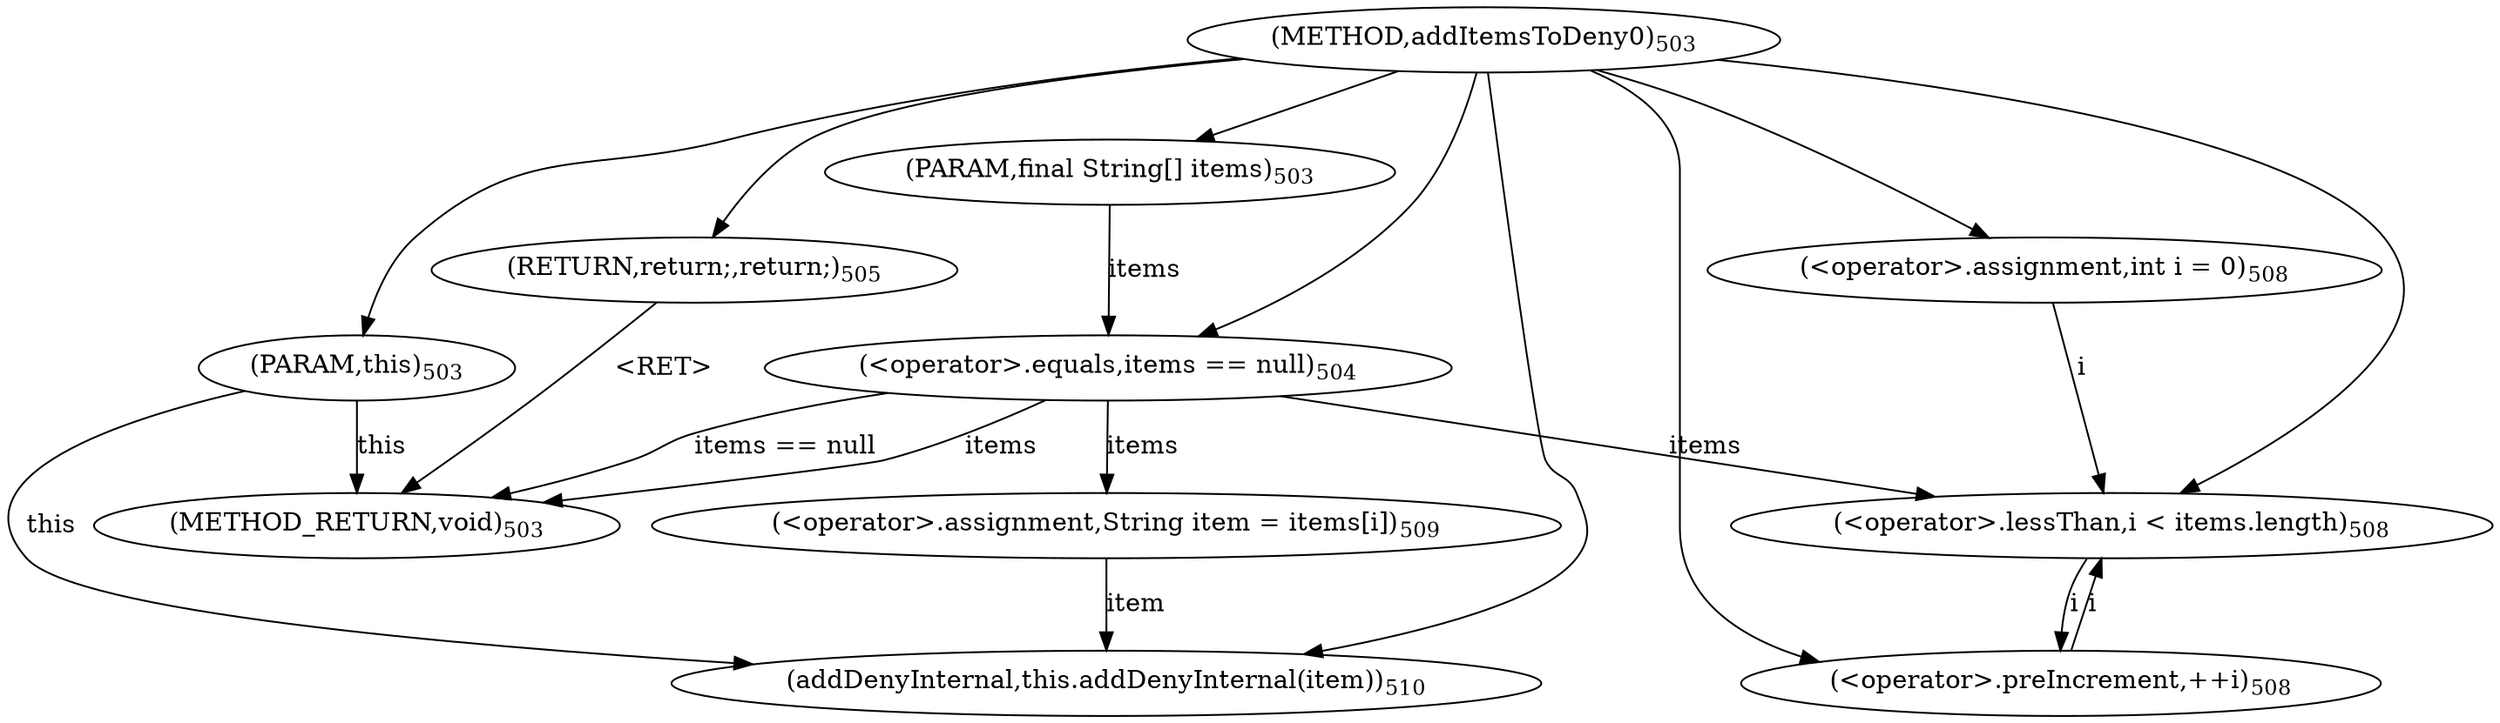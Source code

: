 digraph "addItemsToDeny0" {  
"1282" [label = <(METHOD,addItemsToDeny0)<SUB>503</SUB>> ]
"1314" [label = <(METHOD_RETURN,void)<SUB>503</SUB>> ]
"9" [label = <(PARAM,this)<SUB>503</SUB>> ]
"1283" [label = <(PARAM,final String[] items)<SUB>503</SUB>> ]
"1286" [label = <(&lt;operator&gt;.equals,items == null)<SUB>504</SUB>> ]
"1293" [label = <(&lt;operator&gt;.assignment,int i = 0)<SUB>508</SUB>> ]
"1296" [label = <(&lt;operator&gt;.lessThan,i &lt; items.length)<SUB>508</SUB>> ]
"1301" [label = <(&lt;operator&gt;.preIncrement,++i)<SUB>508</SUB>> ]
"1286" [label = <(&lt;operator&gt;.equals,items == null)<SUB>504</SUB>> ]
"1286" [label = <(&lt;operator&gt;.equals,items == null)<SUB>504</SUB>> ]
"1290" [label = <(RETURN,return;,return;)<SUB>505</SUB>> ]
"1293" [label = <(&lt;operator&gt;.assignment,int i = 0)<SUB>508</SUB>> ]
"1293" [label = <(&lt;operator&gt;.assignment,int i = 0)<SUB>508</SUB>> ]
"1296" [label = <(&lt;operator&gt;.lessThan,i &lt; items.length)<SUB>508</SUB>> ]
"1296" [label = <(&lt;operator&gt;.lessThan,i &lt; items.length)<SUB>508</SUB>> ]
"1301" [label = <(&lt;operator&gt;.preIncrement,++i)<SUB>508</SUB>> ]
"1305" [label = <(&lt;operator&gt;.assignment,String item = items[i])<SUB>509</SUB>> ]
"1310" [label = <(addDenyInternal,this.addDenyInternal(item))<SUB>510</SUB>> ]
"1305" [label = <(&lt;operator&gt;.assignment,String item = items[i])<SUB>509</SUB>> ]
"1305" [label = <(&lt;operator&gt;.assignment,String item = items[i])<SUB>509</SUB>> ]
"1310" [label = <(addDenyInternal,this.addDenyInternal(item))<SUB>510</SUB>> ]
"1310" [label = <(addDenyInternal,this.addDenyInternal(item))<SUB>510</SUB>> ]
  "1290" -> "1314"  [ label = "&lt;RET&gt;"] 
  "9" -> "1314"  [ label = "this"] 
  "1286" -> "1314"  [ label = "items"] 
  "1286" -> "1314"  [ label = "items == null"] 
  "1282" -> "9" 
  "1282" -> "1283" 
  "1282" -> "1293" 
  "1283" -> "1286"  [ label = "items"] 
  "1282" -> "1286" 
  "1282" -> "1290" 
  "1293" -> "1296"  [ label = "i"] 
  "1301" -> "1296"  [ label = "i"] 
  "1282" -> "1296" 
  "1286" -> "1296"  [ label = "items"] 
  "1296" -> "1301"  [ label = "i"] 
  "1282" -> "1301" 
  "1286" -> "1305"  [ label = "items"] 
  "9" -> "1310"  [ label = "this"] 
  "1282" -> "1310" 
  "1305" -> "1310"  [ label = "item"] 
}

